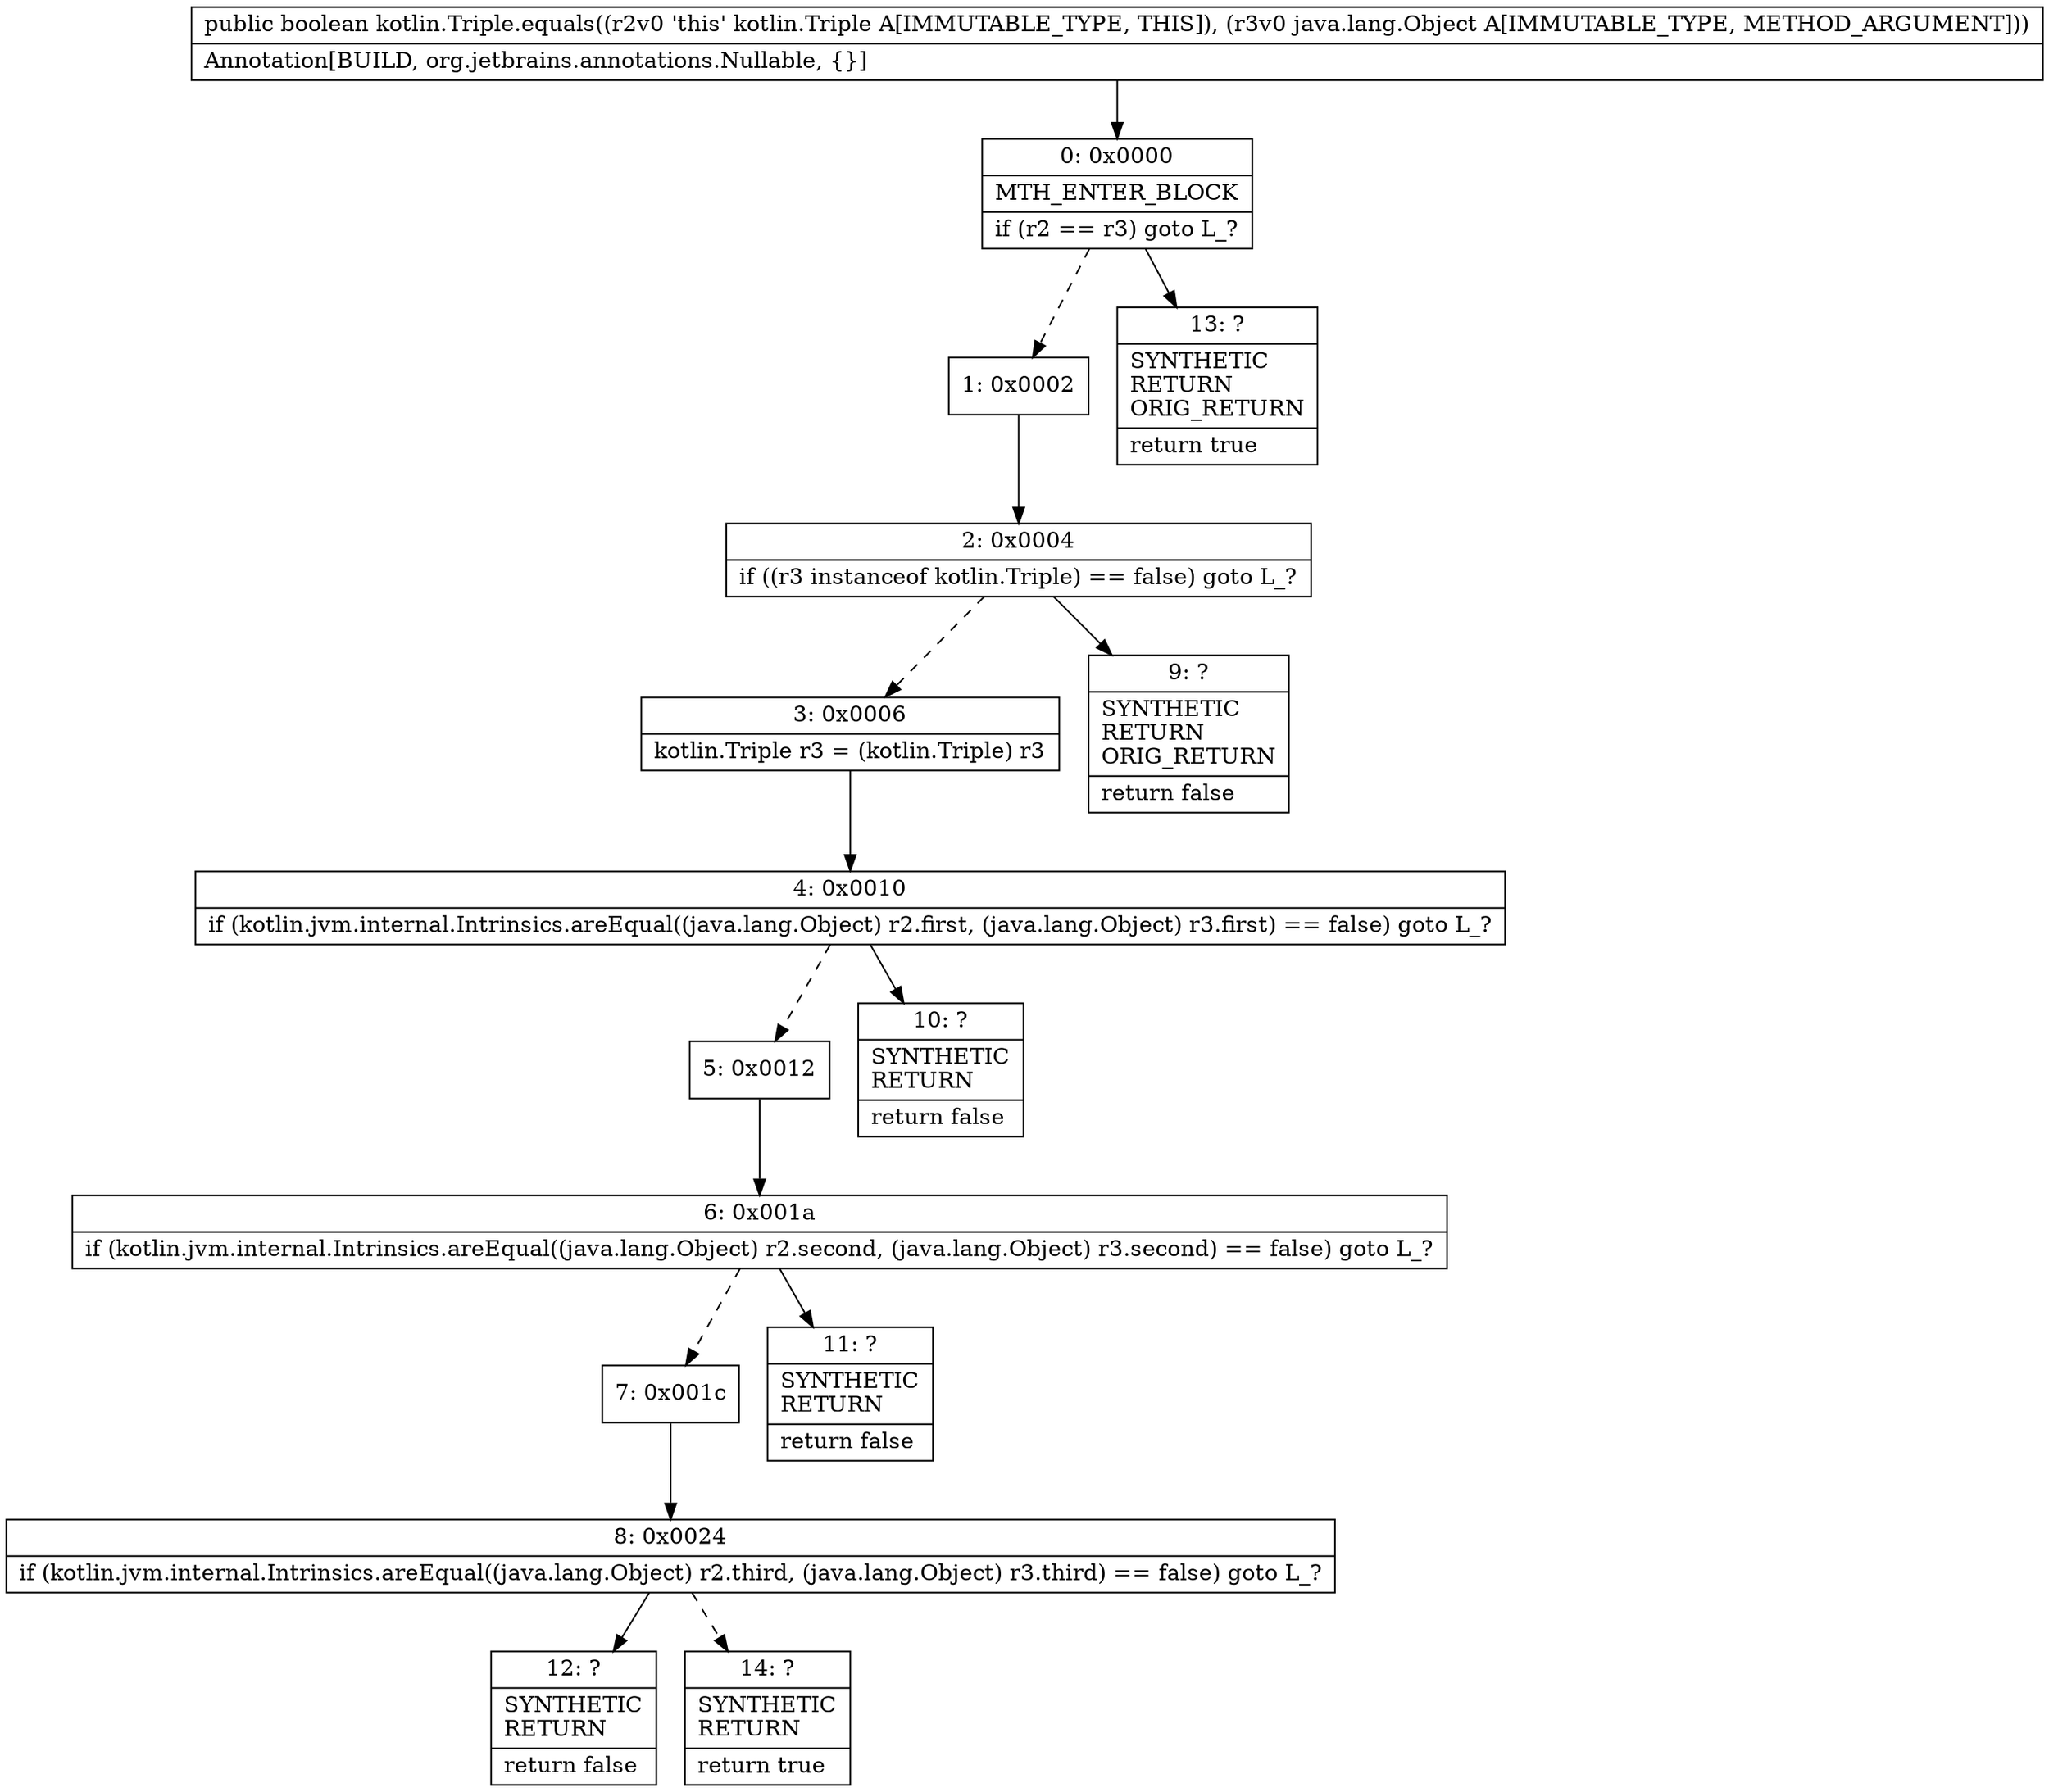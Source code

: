 digraph "CFG forkotlin.Triple.equals(Ljava\/lang\/Object;)Z" {
Node_0 [shape=record,label="{0\:\ 0x0000|MTH_ENTER_BLOCK\l|if (r2 == r3) goto L_?\l}"];
Node_1 [shape=record,label="{1\:\ 0x0002}"];
Node_2 [shape=record,label="{2\:\ 0x0004|if ((r3 instanceof kotlin.Triple) == false) goto L_?\l}"];
Node_3 [shape=record,label="{3\:\ 0x0006|kotlin.Triple r3 = (kotlin.Triple) r3\l}"];
Node_4 [shape=record,label="{4\:\ 0x0010|if (kotlin.jvm.internal.Intrinsics.areEqual((java.lang.Object) r2.first, (java.lang.Object) r3.first) == false) goto L_?\l}"];
Node_5 [shape=record,label="{5\:\ 0x0012}"];
Node_6 [shape=record,label="{6\:\ 0x001a|if (kotlin.jvm.internal.Intrinsics.areEqual((java.lang.Object) r2.second, (java.lang.Object) r3.second) == false) goto L_?\l}"];
Node_7 [shape=record,label="{7\:\ 0x001c}"];
Node_8 [shape=record,label="{8\:\ 0x0024|if (kotlin.jvm.internal.Intrinsics.areEqual((java.lang.Object) r2.third, (java.lang.Object) r3.third) == false) goto L_?\l}"];
Node_9 [shape=record,label="{9\:\ ?|SYNTHETIC\lRETURN\lORIG_RETURN\l|return false\l}"];
Node_10 [shape=record,label="{10\:\ ?|SYNTHETIC\lRETURN\l|return false\l}"];
Node_11 [shape=record,label="{11\:\ ?|SYNTHETIC\lRETURN\l|return false\l}"];
Node_12 [shape=record,label="{12\:\ ?|SYNTHETIC\lRETURN\l|return false\l}"];
Node_13 [shape=record,label="{13\:\ ?|SYNTHETIC\lRETURN\lORIG_RETURN\l|return true\l}"];
Node_14 [shape=record,label="{14\:\ ?|SYNTHETIC\lRETURN\l|return true\l}"];
MethodNode[shape=record,label="{public boolean kotlin.Triple.equals((r2v0 'this' kotlin.Triple A[IMMUTABLE_TYPE, THIS]), (r3v0 java.lang.Object A[IMMUTABLE_TYPE, METHOD_ARGUMENT]))  | Annotation[BUILD, org.jetbrains.annotations.Nullable, \{\}]\l}"];
MethodNode -> Node_0;
Node_0 -> Node_1[style=dashed];
Node_0 -> Node_13;
Node_1 -> Node_2;
Node_2 -> Node_3[style=dashed];
Node_2 -> Node_9;
Node_3 -> Node_4;
Node_4 -> Node_5[style=dashed];
Node_4 -> Node_10;
Node_5 -> Node_6;
Node_6 -> Node_7[style=dashed];
Node_6 -> Node_11;
Node_7 -> Node_8;
Node_8 -> Node_12;
Node_8 -> Node_14[style=dashed];
}

